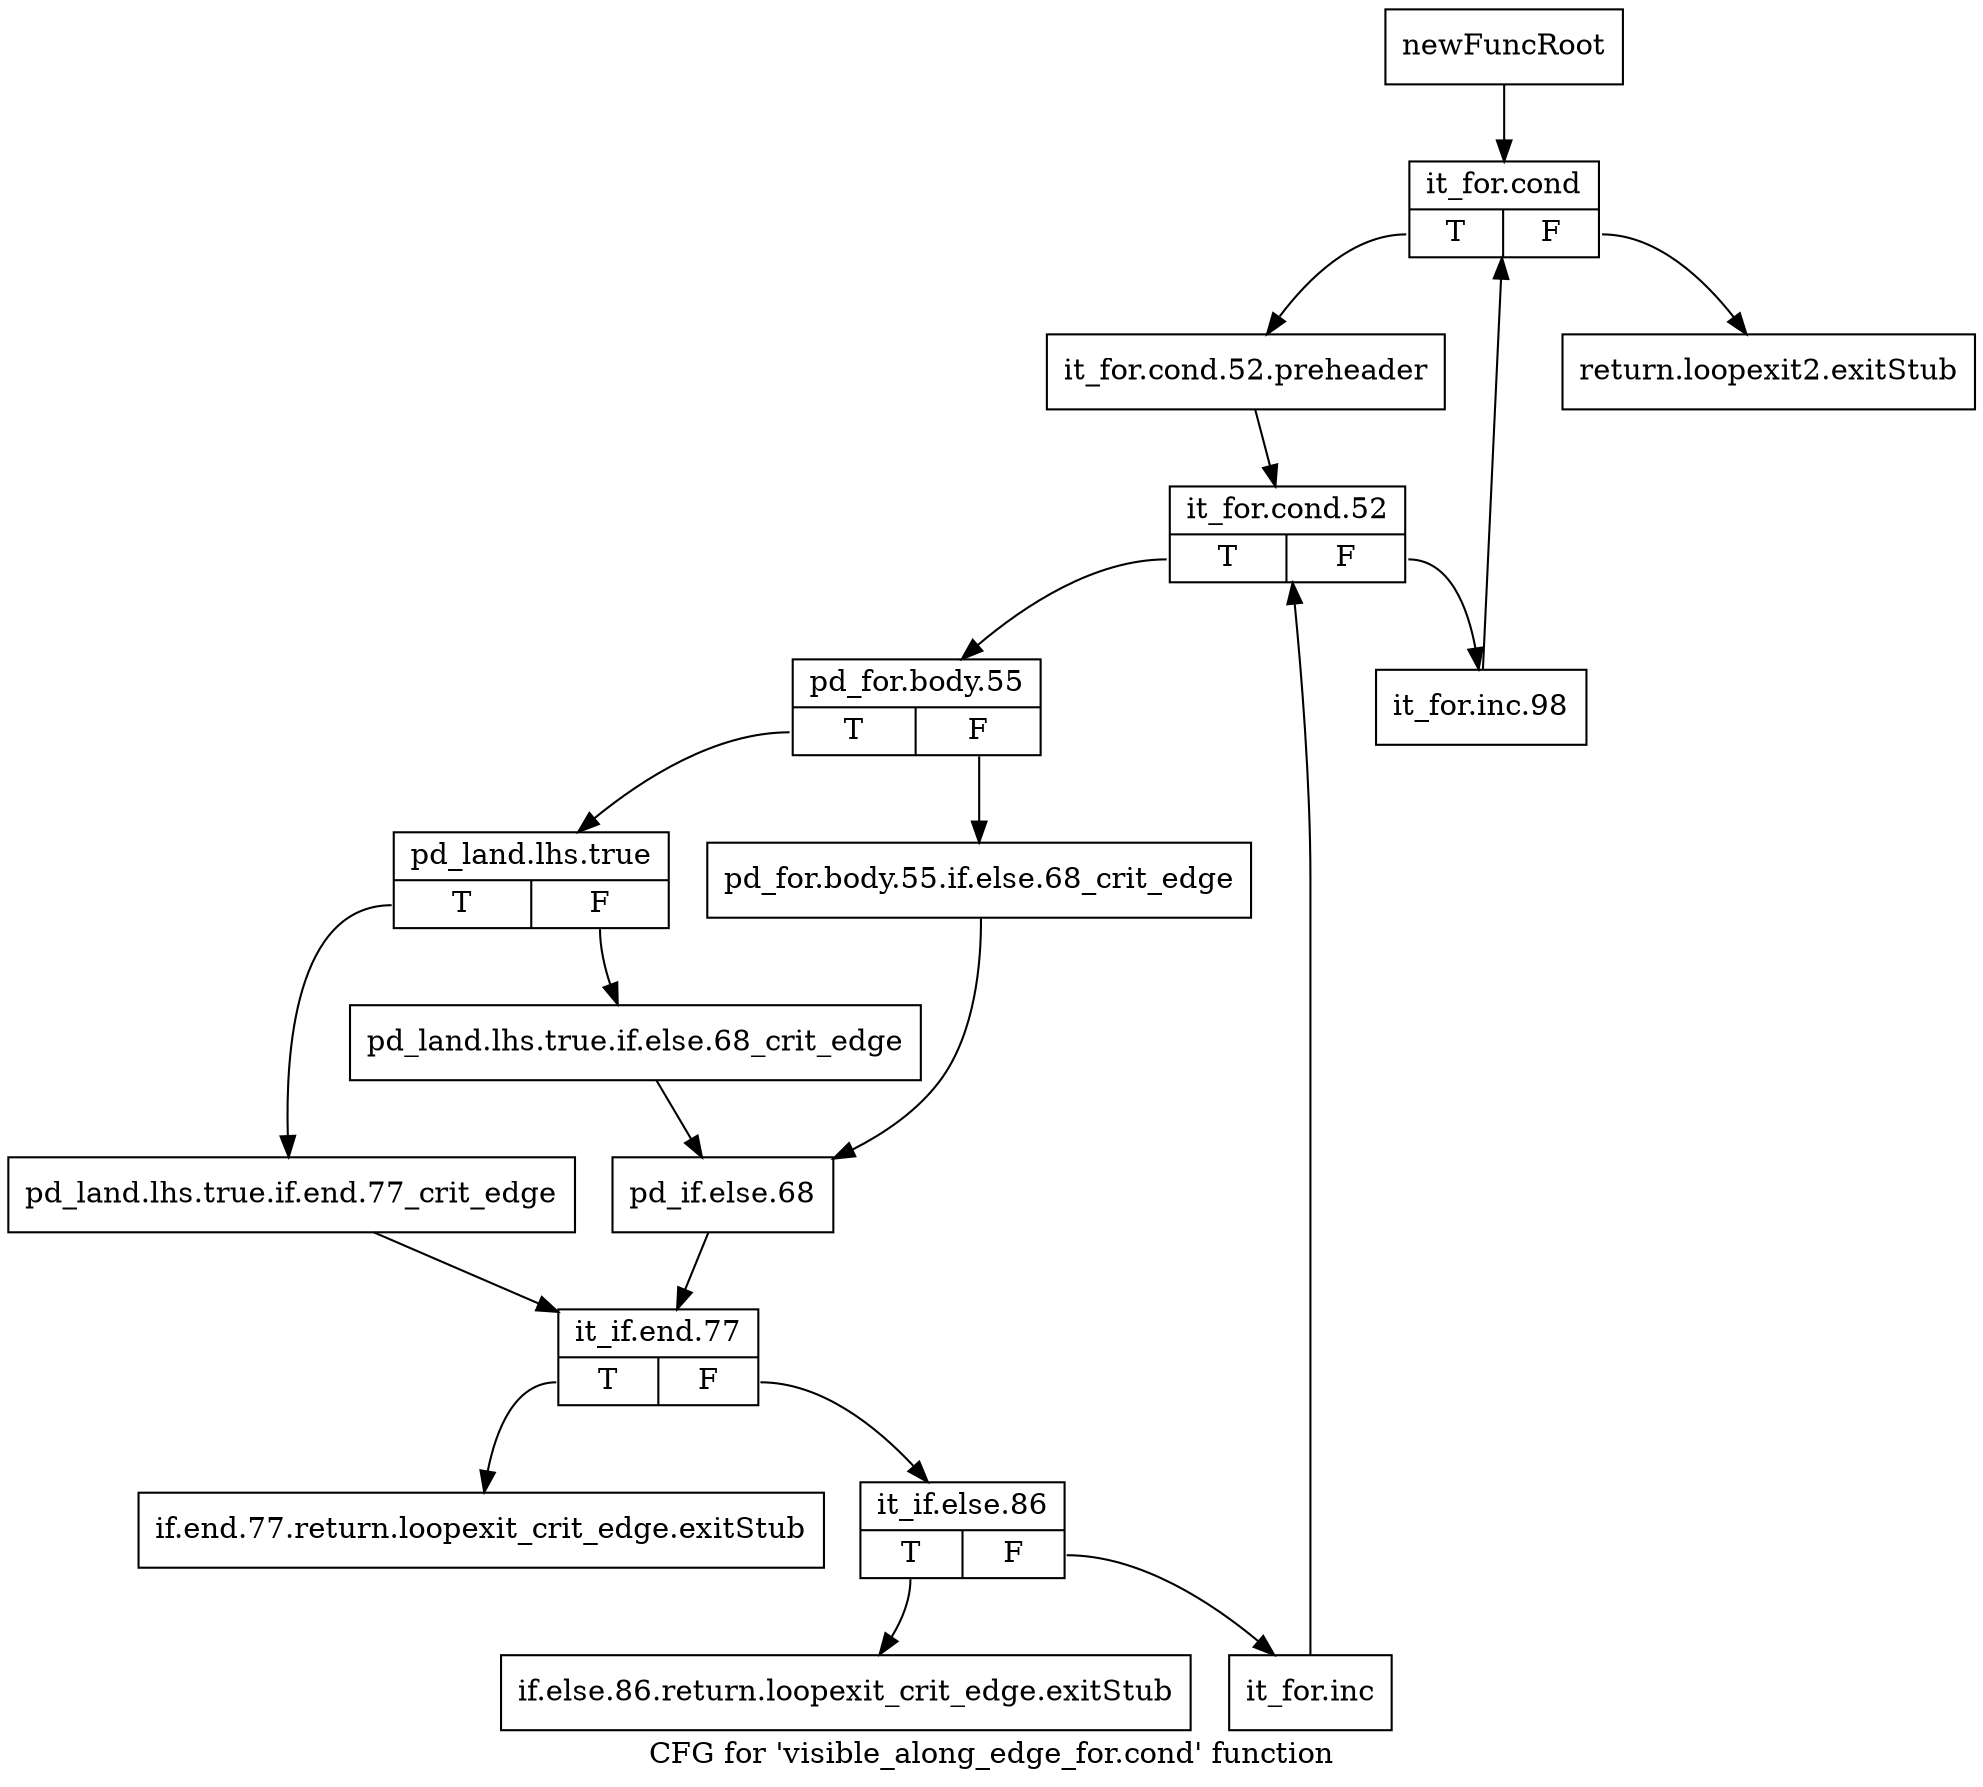 digraph "CFG for 'visible_along_edge_for.cond' function" {
	label="CFG for 'visible_along_edge_for.cond' function";

	Node0x457c040 [shape=record,label="{newFuncRoot}"];
	Node0x457c040 -> Node0x457c180;
	Node0x457c090 [shape=record,label="{return.loopexit2.exitStub}"];
	Node0x457c0e0 [shape=record,label="{if.end.77.return.loopexit_crit_edge.exitStub}"];
	Node0x457c130 [shape=record,label="{if.else.86.return.loopexit_crit_edge.exitStub}"];
	Node0x457c180 [shape=record,label="{it_for.cond|{<s0>T|<s1>F}}"];
	Node0x457c180:s0 -> Node0x457c1d0;
	Node0x457c180:s1 -> Node0x457c090;
	Node0x457c1d0 [shape=record,label="{it_for.cond.52.preheader}"];
	Node0x457c1d0 -> Node0x457c220;
	Node0x457c220 [shape=record,label="{it_for.cond.52|{<s0>T|<s1>F}}"];
	Node0x457c220:s0 -> Node0x457c2c0;
	Node0x457c220:s1 -> Node0x457c270;
	Node0x457c270 [shape=record,label="{it_for.inc.98}"];
	Node0x457c270 -> Node0x457c180;
	Node0x457c2c0 [shape=record,label="{pd_for.body.55|{<s0>T|<s1>F}}"];
	Node0x457c2c0:s0 -> Node0x457c360;
	Node0x457c2c0:s1 -> Node0x457c310;
	Node0x457c310 [shape=record,label="{pd_for.body.55.if.else.68_crit_edge}"];
	Node0x457c310 -> Node0x457c400;
	Node0x457c360 [shape=record,label="{pd_land.lhs.true|{<s0>T|<s1>F}}"];
	Node0x457c360:s0 -> Node0x457c450;
	Node0x457c360:s1 -> Node0x457c3b0;
	Node0x457c3b0 [shape=record,label="{pd_land.lhs.true.if.else.68_crit_edge}"];
	Node0x457c3b0 -> Node0x457c400;
	Node0x457c400 [shape=record,label="{pd_if.else.68}"];
	Node0x457c400 -> Node0x457c4a0;
	Node0x457c450 [shape=record,label="{pd_land.lhs.true.if.end.77_crit_edge}"];
	Node0x457c450 -> Node0x457c4a0;
	Node0x457c4a0 [shape=record,label="{it_if.end.77|{<s0>T|<s1>F}}"];
	Node0x457c4a0:s0 -> Node0x457c0e0;
	Node0x457c4a0:s1 -> Node0x457c4f0;
	Node0x457c4f0 [shape=record,label="{it_if.else.86|{<s0>T|<s1>F}}"];
	Node0x457c4f0:s0 -> Node0x457c130;
	Node0x457c4f0:s1 -> Node0x457c540;
	Node0x457c540 [shape=record,label="{it_for.inc}"];
	Node0x457c540 -> Node0x457c220;
}
